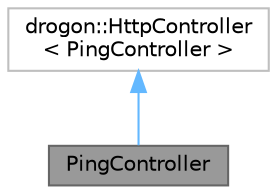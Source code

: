 digraph "PingController"
{
 // LATEX_PDF_SIZE
  bgcolor="transparent";
  edge [fontname=Helvetica,fontsize=10,labelfontname=Helvetica,labelfontsize=10];
  node [fontname=Helvetica,fontsize=10,shape=box,height=0.2,width=0.4];
  Node1 [id="Node000001",label="PingController",height=0.2,width=0.4,color="gray40", fillcolor="grey60", style="filled", fontcolor="black",tooltip="Контроллер для обработки запросов Ping."];
  Node2 -> Node1 [id="edge1_Node000001_Node000002",dir="back",color="steelblue1",style="solid",tooltip=" "];
  Node2 [id="Node000002",label="drogon::HttpController\l\< PingController \>",height=0.2,width=0.4,color="grey75", fillcolor="white", style="filled",tooltip=" "];
}
